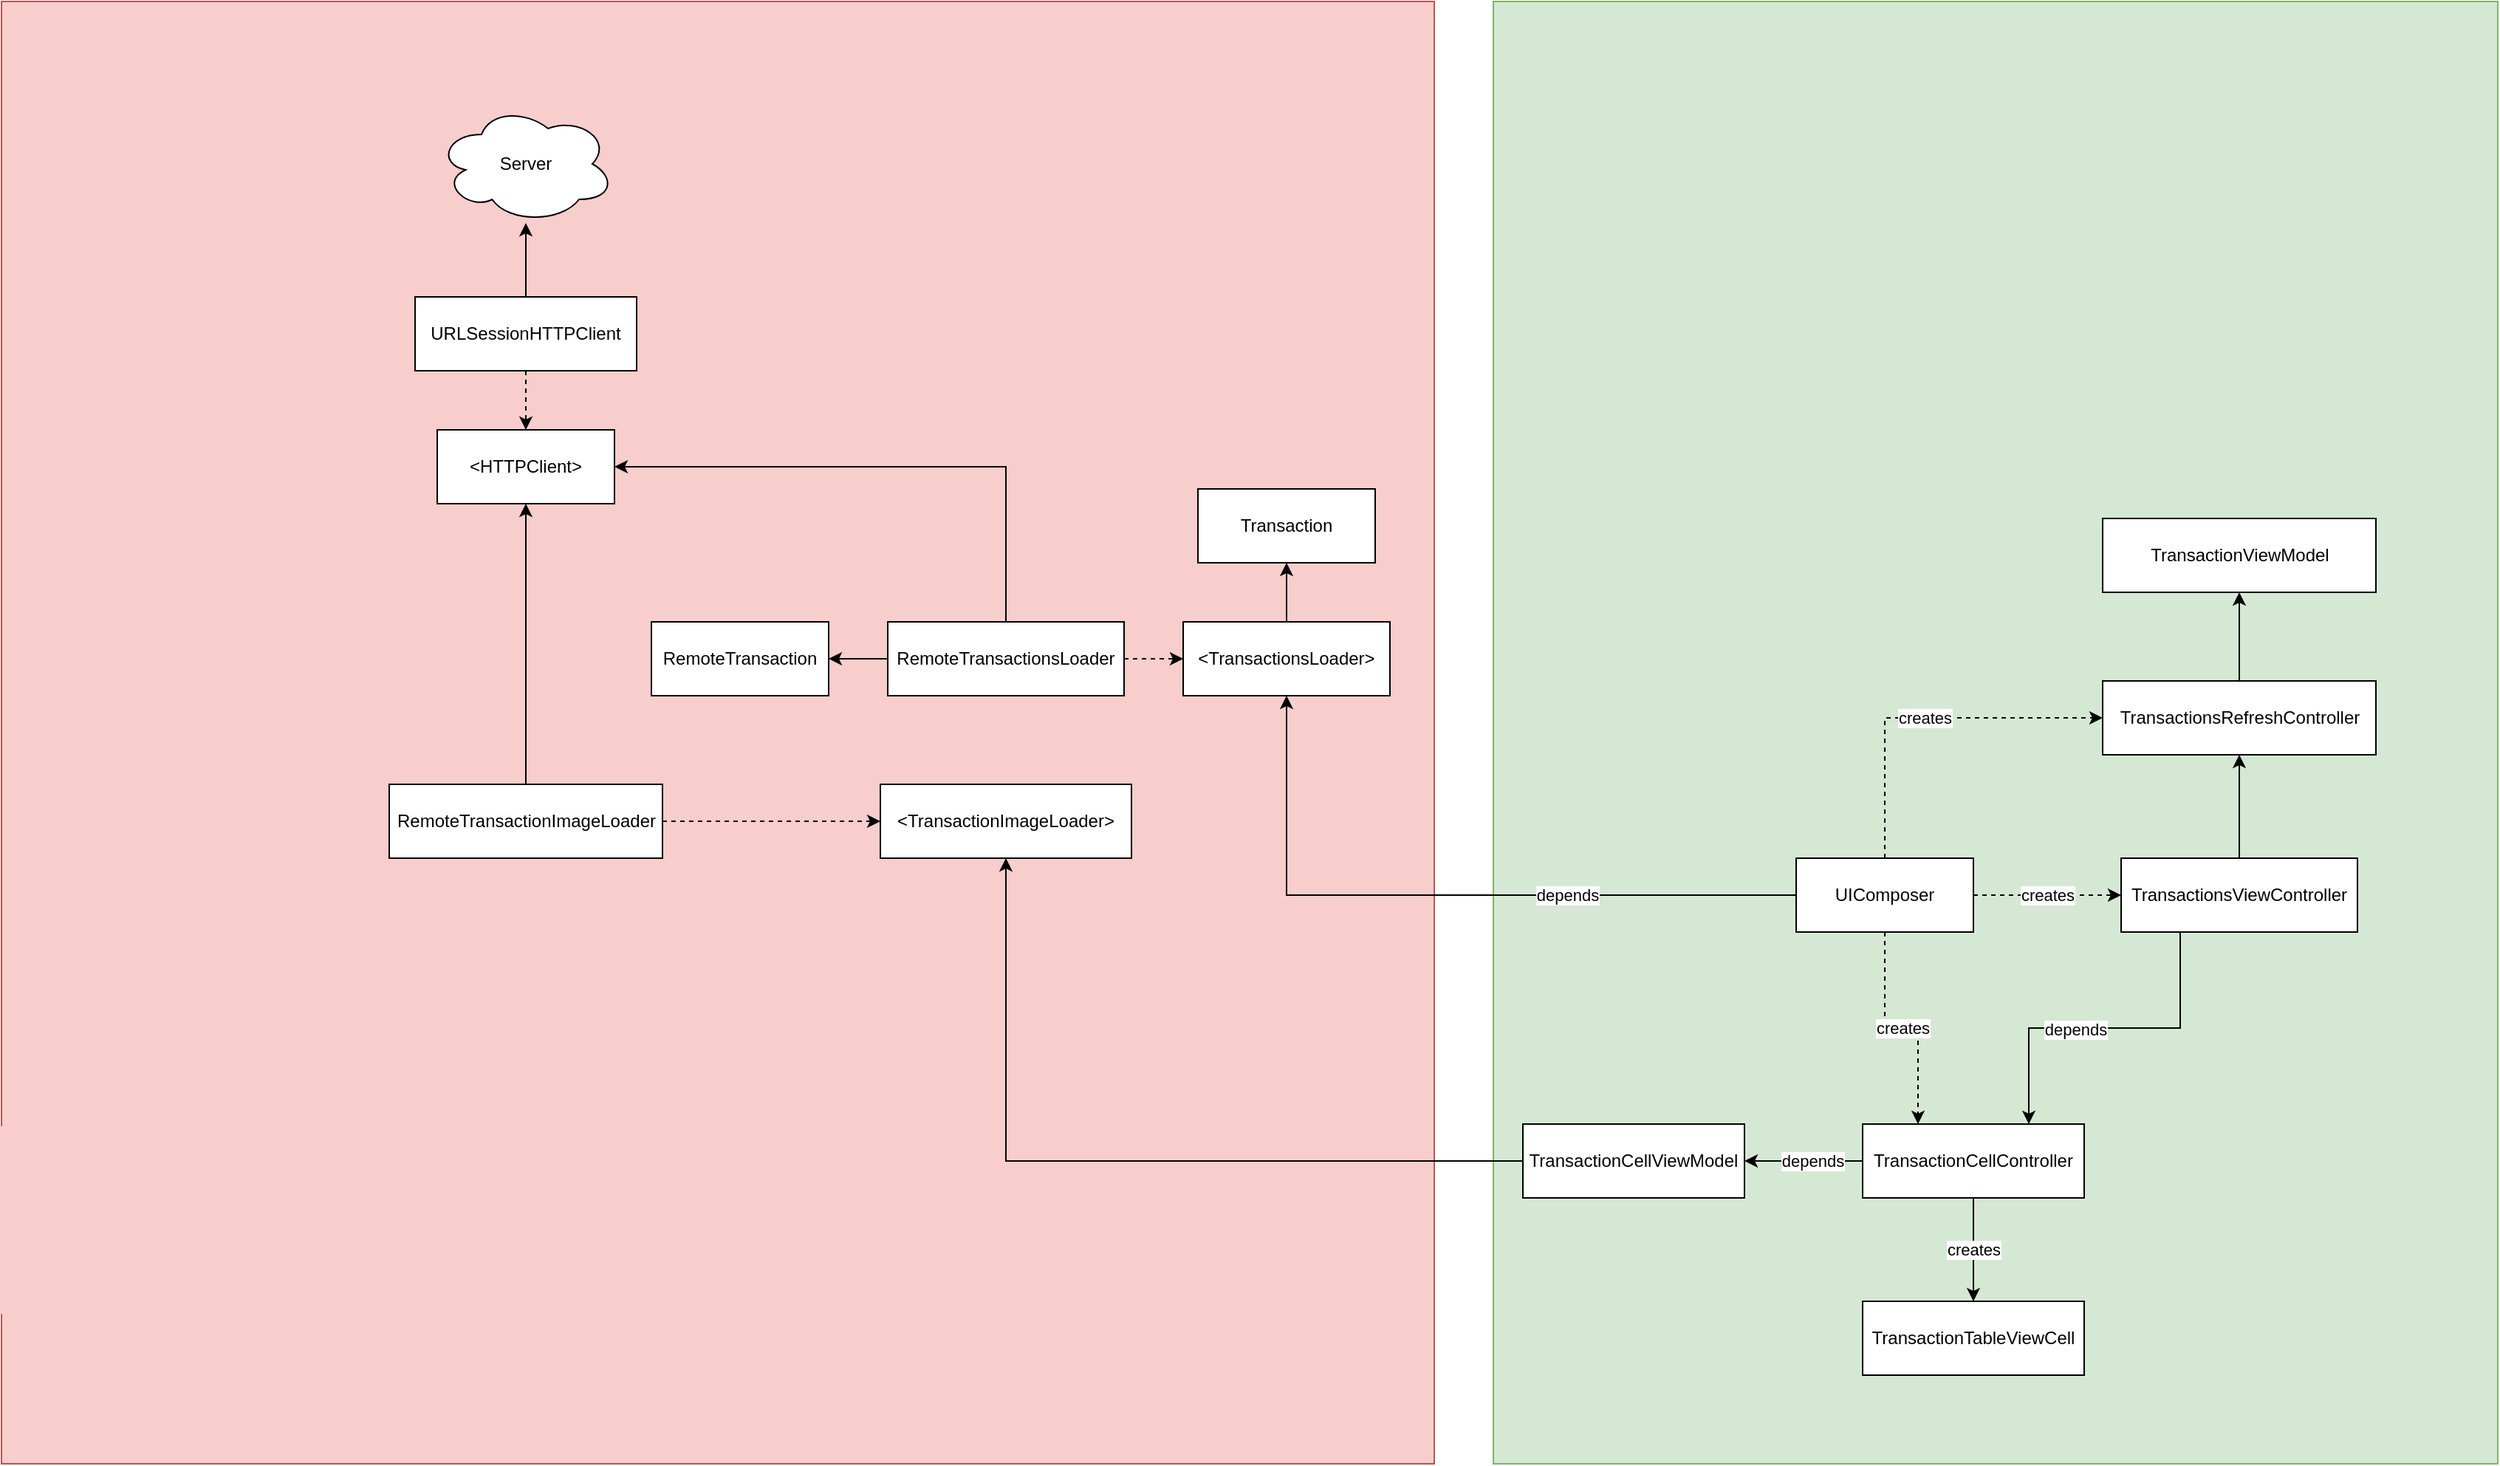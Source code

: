 <mxfile version="14.1.8" type="device"><diagram id="KVeWoinr8S1TxZTKIKyj" name="Page-1"><mxGraphModel dx="2893" dy="1162" grid="1" gridSize="10" guides="1" tooltips="1" connect="1" arrows="1" fold="1" page="1" pageScale="1" pageWidth="827" pageHeight="1169" math="0" shadow="0"><root><mxCell id="0"/><mxCell id="1" parent="0"/><mxCell id="t2wpzqNhbZ0dBnLB1Ir0-41" value="" style="rounded=0;whiteSpace=wrap;html=1;fillColor=#f8cecc;strokeColor=#b85450;" vertex="1" parent="1"><mxGeometry x="-390" y="150" width="970" height="990" as="geometry"/></mxCell><mxCell id="t2wpzqNhbZ0dBnLB1Ir0-40" value="" style="rounded=0;whiteSpace=wrap;html=1;fillColor=#d5e8d4;strokeColor=#82b366;" vertex="1" parent="1"><mxGeometry x="620" y="150" width="680" height="990" as="geometry"/></mxCell><mxCell id="t2wpzqNhbZ0dBnLB1Ir0-1" value="Server" style="ellipse;shape=cloud;whiteSpace=wrap;html=1;" vertex="1" parent="1"><mxGeometry x="-95" y="220" width="120" height="80" as="geometry"/></mxCell><mxCell id="t2wpzqNhbZ0dBnLB1Ir0-4" style="edgeStyle=orthogonalEdgeStyle;rounded=0;orthogonalLoop=1;jettySize=auto;html=1;" edge="1" parent="1" source="t2wpzqNhbZ0dBnLB1Ir0-2" target="t2wpzqNhbZ0dBnLB1Ir0-3"><mxGeometry relative="1" as="geometry"/></mxCell><mxCell id="t2wpzqNhbZ0dBnLB1Ir0-2" value="&amp;lt;TransactionsLoader&amp;gt;" style="rounded=0;whiteSpace=wrap;html=1;" vertex="1" parent="1"><mxGeometry x="410" y="570" width="140" height="50" as="geometry"/></mxCell><mxCell id="t2wpzqNhbZ0dBnLB1Ir0-3" value="Transaction" style="rounded=0;whiteSpace=wrap;html=1;" vertex="1" parent="1"><mxGeometry x="420" y="480" width="120" height="50" as="geometry"/></mxCell><mxCell id="t2wpzqNhbZ0dBnLB1Ir0-6" style="edgeStyle=orthogonalEdgeStyle;rounded=0;orthogonalLoop=1;jettySize=auto;html=1;dashed=1;" edge="1" parent="1" source="t2wpzqNhbZ0dBnLB1Ir0-5" target="t2wpzqNhbZ0dBnLB1Ir0-2"><mxGeometry relative="1" as="geometry"/></mxCell><mxCell id="t2wpzqNhbZ0dBnLB1Ir0-8" style="edgeStyle=orthogonalEdgeStyle;rounded=0;orthogonalLoop=1;jettySize=auto;html=1;exitX=0.5;exitY=0;exitDx=0;exitDy=0;entryX=1;entryY=0.5;entryDx=0;entryDy=0;" edge="1" parent="1" source="t2wpzqNhbZ0dBnLB1Ir0-5" target="t2wpzqNhbZ0dBnLB1Ir0-7"><mxGeometry relative="1" as="geometry"/></mxCell><mxCell id="t2wpzqNhbZ0dBnLB1Ir0-13" style="edgeStyle=orthogonalEdgeStyle;rounded=0;orthogonalLoop=1;jettySize=auto;html=1;" edge="1" parent="1" source="t2wpzqNhbZ0dBnLB1Ir0-5" target="t2wpzqNhbZ0dBnLB1Ir0-12"><mxGeometry relative="1" as="geometry"/></mxCell><mxCell id="t2wpzqNhbZ0dBnLB1Ir0-5" value="RemoteTransactionsLoader" style="rounded=0;whiteSpace=wrap;html=1;" vertex="1" parent="1"><mxGeometry x="210" y="570" width="160" height="50" as="geometry"/></mxCell><mxCell id="t2wpzqNhbZ0dBnLB1Ir0-7" value="&amp;lt;HTTPClient&amp;gt;" style="rounded=0;whiteSpace=wrap;html=1;" vertex="1" parent="1"><mxGeometry x="-95" y="440" width="120" height="50" as="geometry"/></mxCell><mxCell id="t2wpzqNhbZ0dBnLB1Ir0-10" style="edgeStyle=orthogonalEdgeStyle;rounded=0;orthogonalLoop=1;jettySize=auto;html=1;dashed=1;" edge="1" parent="1" source="t2wpzqNhbZ0dBnLB1Ir0-9" target="t2wpzqNhbZ0dBnLB1Ir0-7"><mxGeometry relative="1" as="geometry"/></mxCell><mxCell id="t2wpzqNhbZ0dBnLB1Ir0-11" style="edgeStyle=orthogonalEdgeStyle;rounded=0;orthogonalLoop=1;jettySize=auto;html=1;" edge="1" parent="1" source="t2wpzqNhbZ0dBnLB1Ir0-9" target="t2wpzqNhbZ0dBnLB1Ir0-1"><mxGeometry relative="1" as="geometry"/></mxCell><mxCell id="t2wpzqNhbZ0dBnLB1Ir0-9" value="URLSessionHTTPClient" style="rounded=0;whiteSpace=wrap;html=1;" vertex="1" parent="1"><mxGeometry x="-110" y="350" width="150" height="50" as="geometry"/></mxCell><mxCell id="t2wpzqNhbZ0dBnLB1Ir0-12" value="RemoteTransaction" style="rounded=0;whiteSpace=wrap;html=1;" vertex="1" parent="1"><mxGeometry x="50" y="570" width="120" height="50" as="geometry"/></mxCell><mxCell id="t2wpzqNhbZ0dBnLB1Ir0-15" value="depends" style="edgeStyle=orthogonalEdgeStyle;rounded=0;orthogonalLoop=1;jettySize=auto;html=1;entryX=0.5;entryY=1;entryDx=0;entryDy=0;" edge="1" parent="1" source="t2wpzqNhbZ0dBnLB1Ir0-14" target="t2wpzqNhbZ0dBnLB1Ir0-2"><mxGeometry x="-0.354" relative="1" as="geometry"><mxPoint as="offset"/></mxGeometry></mxCell><mxCell id="t2wpzqNhbZ0dBnLB1Ir0-17" value="creates" style="edgeStyle=orthogonalEdgeStyle;rounded=0;orthogonalLoop=1;jettySize=auto;html=1;entryX=0;entryY=0.5;entryDx=0;entryDy=0;dashed=1;" edge="1" parent="1" source="t2wpzqNhbZ0dBnLB1Ir0-14" target="t2wpzqNhbZ0dBnLB1Ir0-16"><mxGeometry relative="1" as="geometry"/></mxCell><mxCell id="t2wpzqNhbZ0dBnLB1Ir0-24" value="creates" style="edgeStyle=orthogonalEdgeStyle;rounded=0;orthogonalLoop=1;jettySize=auto;html=1;entryX=0.25;entryY=0;entryDx=0;entryDy=0;dashed=1;" edge="1" parent="1" source="t2wpzqNhbZ0dBnLB1Ir0-14" target="t2wpzqNhbZ0dBnLB1Ir0-22"><mxGeometry relative="1" as="geometry"/></mxCell><mxCell id="t2wpzqNhbZ0dBnLB1Ir0-48" value="creates" style="edgeStyle=orthogonalEdgeStyle;rounded=0;orthogonalLoop=1;jettySize=auto;html=1;entryX=0;entryY=0.5;entryDx=0;entryDy=0;exitX=0.5;exitY=0;exitDx=0;exitDy=0;dashed=1;" edge="1" parent="1" source="t2wpzqNhbZ0dBnLB1Ir0-14" target="t2wpzqNhbZ0dBnLB1Ir0-46"><mxGeometry relative="1" as="geometry"/></mxCell><mxCell id="t2wpzqNhbZ0dBnLB1Ir0-14" value="UIComposer" style="rounded=0;whiteSpace=wrap;html=1;" vertex="1" parent="1"><mxGeometry x="825" y="730" width="120" height="50" as="geometry"/></mxCell><mxCell id="t2wpzqNhbZ0dBnLB1Ir0-23" style="edgeStyle=orthogonalEdgeStyle;rounded=0;orthogonalLoop=1;jettySize=auto;html=1;entryX=0.75;entryY=0;entryDx=0;entryDy=0;exitX=0.25;exitY=1;exitDx=0;exitDy=0;" edge="1" parent="1" source="t2wpzqNhbZ0dBnLB1Ir0-16" target="t2wpzqNhbZ0dBnLB1Ir0-22"><mxGeometry relative="1" as="geometry"/></mxCell><mxCell id="t2wpzqNhbZ0dBnLB1Ir0-37" value="depends" style="edgeLabel;html=1;align=center;verticalAlign=middle;resizable=0;points=[];" vertex="1" connectable="0" parent="t2wpzqNhbZ0dBnLB1Ir0-23"><mxGeometry x="0.176" y="1" relative="1" as="geometry"><mxPoint as="offset"/></mxGeometry></mxCell><mxCell id="t2wpzqNhbZ0dBnLB1Ir0-47" style="edgeStyle=orthogonalEdgeStyle;rounded=0;orthogonalLoop=1;jettySize=auto;html=1;" edge="1" parent="1" source="t2wpzqNhbZ0dBnLB1Ir0-16" target="t2wpzqNhbZ0dBnLB1Ir0-46"><mxGeometry relative="1" as="geometry"/></mxCell><mxCell id="t2wpzqNhbZ0dBnLB1Ir0-16" value="TransactionsViewController" style="rounded=0;whiteSpace=wrap;html=1;" vertex="1" parent="1"><mxGeometry x="1045" y="730" width="160" height="50" as="geometry"/></mxCell><mxCell id="t2wpzqNhbZ0dBnLB1Ir0-43" style="edgeStyle=orthogonalEdgeStyle;rounded=0;orthogonalLoop=1;jettySize=auto;html=1;" edge="1" parent="1" target="t2wpzqNhbZ0dBnLB1Ir0-42"><mxGeometry relative="1" as="geometry"><mxPoint x="1125" y="600" as="sourcePoint"/></mxGeometry></mxCell><mxCell id="t2wpzqNhbZ0dBnLB1Ir0-26" style="edgeStyle=orthogonalEdgeStyle;rounded=0;orthogonalLoop=1;jettySize=auto;html=1;entryX=1;entryY=0.5;entryDx=0;entryDy=0;exitX=0;exitY=0.5;exitDx=0;exitDy=0;" edge="1" parent="1" source="t2wpzqNhbZ0dBnLB1Ir0-22" target="t2wpzqNhbZ0dBnLB1Ir0-25"><mxGeometry relative="1" as="geometry"/></mxCell><mxCell id="t2wpzqNhbZ0dBnLB1Ir0-36" value="depends" style="edgeLabel;html=1;align=center;verticalAlign=middle;resizable=0;points=[];" vertex="1" connectable="0" parent="t2wpzqNhbZ0dBnLB1Ir0-26"><mxGeometry x="0.285" y="1" relative="1" as="geometry"><mxPoint x="17" y="-1" as="offset"/></mxGeometry></mxCell><mxCell id="t2wpzqNhbZ0dBnLB1Ir0-45" value="creates" style="edgeStyle=orthogonalEdgeStyle;rounded=0;orthogonalLoop=1;jettySize=auto;html=1;entryX=0.5;entryY=0;entryDx=0;entryDy=0;" edge="1" parent="1" source="t2wpzqNhbZ0dBnLB1Ir0-22" target="t2wpzqNhbZ0dBnLB1Ir0-44"><mxGeometry relative="1" as="geometry"/></mxCell><mxCell id="t2wpzqNhbZ0dBnLB1Ir0-22" value="TransactionCellController" style="rounded=0;whiteSpace=wrap;html=1;" vertex="1" parent="1"><mxGeometry x="870" y="910" width="150" height="50" as="geometry"/></mxCell><mxCell id="t2wpzqNhbZ0dBnLB1Ir0-28" style="edgeStyle=orthogonalEdgeStyle;rounded=0;orthogonalLoop=1;jettySize=auto;html=1;" edge="1" parent="1" source="t2wpzqNhbZ0dBnLB1Ir0-25" target="t2wpzqNhbZ0dBnLB1Ir0-27"><mxGeometry relative="1" as="geometry"/></mxCell><mxCell id="t2wpzqNhbZ0dBnLB1Ir0-25" value="TransactionCellViewModel" style="rounded=0;whiteSpace=wrap;html=1;" vertex="1" parent="1"><mxGeometry x="640" y="910" width="150" height="50" as="geometry"/></mxCell><mxCell id="t2wpzqNhbZ0dBnLB1Ir0-27" value="&amp;lt;TransactionImageLoader&amp;gt;" style="rounded=0;whiteSpace=wrap;html=1;" vertex="1" parent="1"><mxGeometry x="205" y="680" width="170" height="50" as="geometry"/></mxCell><mxCell id="t2wpzqNhbZ0dBnLB1Ir0-35" style="edgeStyle=orthogonalEdgeStyle;rounded=0;orthogonalLoop=1;jettySize=auto;html=1;exitX=0.5;exitY=0;exitDx=0;exitDy=0;" edge="1" parent="1" source="t2wpzqNhbZ0dBnLB1Ir0-31" target="t2wpzqNhbZ0dBnLB1Ir0-7"><mxGeometry relative="1" as="geometry"/></mxCell><mxCell id="t2wpzqNhbZ0dBnLB1Ir0-51" style="edgeStyle=orthogonalEdgeStyle;rounded=0;orthogonalLoop=1;jettySize=auto;html=1;dashed=1;" edge="1" parent="1" source="t2wpzqNhbZ0dBnLB1Ir0-31" target="t2wpzqNhbZ0dBnLB1Ir0-27"><mxGeometry relative="1" as="geometry"/></mxCell><mxCell id="t2wpzqNhbZ0dBnLB1Ir0-31" value="RemoteTransactionImageLoader" style="rounded=0;whiteSpace=wrap;html=1;" vertex="1" parent="1"><mxGeometry x="-127.5" y="680" width="185" height="50" as="geometry"/></mxCell><mxCell id="t2wpzqNhbZ0dBnLB1Ir0-44" value="TransactionTableViewCell" style="rounded=0;whiteSpace=wrap;html=1;" vertex="1" parent="1"><mxGeometry x="870" y="1030" width="150" height="50" as="geometry"/></mxCell><mxCell id="t2wpzqNhbZ0dBnLB1Ir0-50" style="edgeStyle=orthogonalEdgeStyle;rounded=0;orthogonalLoop=1;jettySize=auto;html=1;" edge="1" parent="1" source="t2wpzqNhbZ0dBnLB1Ir0-46" target="t2wpzqNhbZ0dBnLB1Ir0-49"><mxGeometry relative="1" as="geometry"/></mxCell><mxCell id="t2wpzqNhbZ0dBnLB1Ir0-46" value="TransactionsRefreshController" style="rounded=0;whiteSpace=wrap;html=1;" vertex="1" parent="1"><mxGeometry x="1032.5" y="610" width="185" height="50" as="geometry"/></mxCell><mxCell id="t2wpzqNhbZ0dBnLB1Ir0-49" value="TransactionViewModel" style="rounded=0;whiteSpace=wrap;html=1;" vertex="1" parent="1"><mxGeometry x="1032.5" y="500" width="185" height="50" as="geometry"/></mxCell></root></mxGraphModel></diagram></mxfile>